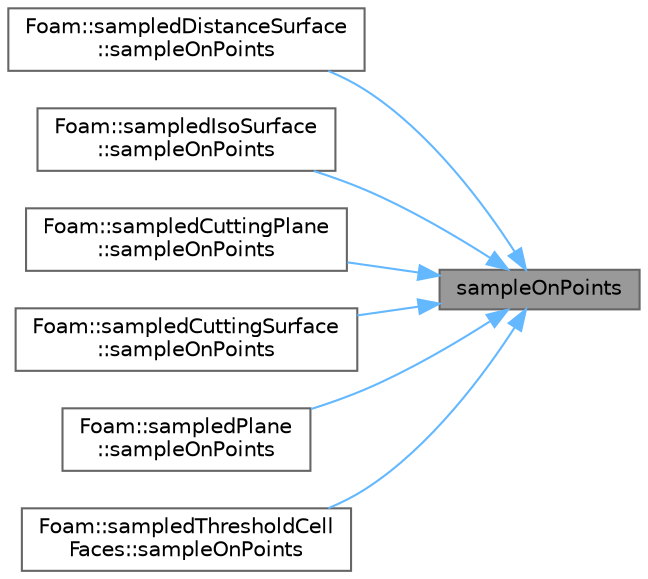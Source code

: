digraph "sampleOnPoints"
{
 // LATEX_PDF_SIZE
  bgcolor="transparent";
  edge [fontname=Helvetica,fontsize=10,labelfontname=Helvetica,labelfontsize=10];
  node [fontname=Helvetica,fontsize=10,shape=box,height=0.2,width=0.4];
  rankdir="RL";
  Node1 [id="Node000001",label="sampleOnPoints",height=0.2,width=0.4,color="gray40", fillcolor="grey60", style="filled", fontcolor="black",tooltip=" "];
  Node1 -> Node2 [id="edge1_Node000001_Node000002",dir="back",color="steelblue1",style="solid",tooltip=" "];
  Node2 [id="Node000002",label="Foam::sampledDistanceSurface\l::sampleOnPoints",height=0.2,width=0.4,color="grey40", fillcolor="white", style="filled",URL="$classFoam_1_1sampledDistanceSurface.html#a9b24483d4ab63e16a56c5a7f8c350566",tooltip=" "];
  Node1 -> Node3 [id="edge2_Node000001_Node000003",dir="back",color="steelblue1",style="solid",tooltip=" "];
  Node3 [id="Node000003",label="Foam::sampledIsoSurface\l::sampleOnPoints",height=0.2,width=0.4,color="grey40", fillcolor="white", style="filled",URL="$classFoam_1_1sampledIsoSurface.html#a9b24483d4ab63e16a56c5a7f8c350566",tooltip=" "];
  Node1 -> Node4 [id="edge3_Node000001_Node000004",dir="back",color="steelblue1",style="solid",tooltip=" "];
  Node4 [id="Node000004",label="Foam::sampledCuttingPlane\l::sampleOnPoints",height=0.2,width=0.4,color="grey40", fillcolor="white", style="filled",URL="$classFoam_1_1sampledCuttingPlane.html#a9b24483d4ab63e16a56c5a7f8c350566",tooltip=" "];
  Node1 -> Node5 [id="edge4_Node000001_Node000005",dir="back",color="steelblue1",style="solid",tooltip=" "];
  Node5 [id="Node000005",label="Foam::sampledCuttingSurface\l::sampleOnPoints",height=0.2,width=0.4,color="grey40", fillcolor="white", style="filled",URL="$classFoam_1_1sampledCuttingSurface.html#a9b24483d4ab63e16a56c5a7f8c350566",tooltip=" "];
  Node1 -> Node6 [id="edge5_Node000001_Node000006",dir="back",color="steelblue1",style="solid",tooltip=" "];
  Node6 [id="Node000006",label="Foam::sampledPlane\l::sampleOnPoints",height=0.2,width=0.4,color="grey40", fillcolor="white", style="filled",URL="$classFoam_1_1sampledPlane.html#a9b24483d4ab63e16a56c5a7f8c350566",tooltip=" "];
  Node1 -> Node7 [id="edge6_Node000001_Node000007",dir="back",color="steelblue1",style="solid",tooltip=" "];
  Node7 [id="Node000007",label="Foam::sampledThresholdCell\lFaces::sampleOnPoints",height=0.2,width=0.4,color="grey40", fillcolor="white", style="filled",URL="$classFoam_1_1sampledThresholdCellFaces.html#a9b24483d4ab63e16a56c5a7f8c350566",tooltip=" "];
}
